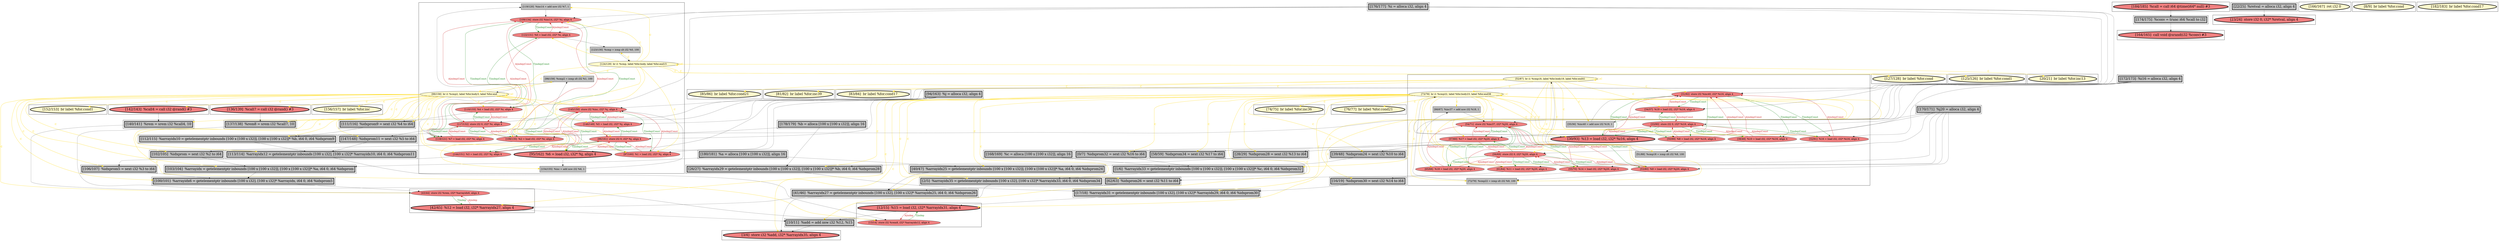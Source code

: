 
digraph G {



node394->node408 [style=solid,color=gold,label="C",penwidth=1.0,fontcolor=gold ]
node394->node399 [style=solid,color=gold,label="C",penwidth=1.0,fontcolor=gold ]
node408->node397 [style=solid,color=forestgreen,label="T|indep|Const",penwidth=1.0,fontcolor=forestgreen ]
node371->node378 [style=solid,color=black,label="",penwidth=0.5,fontcolor=black ]
node368->node369 [style=solid,color=forestgreen,label="T|indep|Const",penwidth=1.0,fontcolor=forestgreen ]
node394->node441 [style=solid,color=gold,label="C",penwidth=1.0,fontcolor=gold ]
node378->node379 [style=solid,color=forestgreen,label="T|indep|Const",penwidth=1.0,fontcolor=forestgreen ]
node379->node375 [style=solid,color=firebrick3,label="A|indep|Const",penwidth=1.0,fontcolor=firebrick3 ]
node375->node379 [style=solid,color=forestgreen,label="T|indep|Const",penwidth=1.0,fontcolor=forestgreen ]
node382->node375 [style=solid,color=firebrick3,label="A|indep|Const",penwidth=1.0,fontcolor=firebrick3 ]
node354->node353 [style=solid,color=firebrick3,label="A|indep",penwidth=1.0,fontcolor=firebrick3 ]
node375->node382 [style=solid,color=forestgreen,label="T|indep|Const",penwidth=1.0,fontcolor=forestgreen ]
node372->node377 [style=solid,color=gold,label="C",penwidth=1.0,fontcolor=gold ]
node384->node368 [style=solid,color=firebrick3,label="A|indep|Const",penwidth=1.0,fontcolor=firebrick3 ]
node385->node368 [style=solid,color=firebrick3,label="A|indep|Const",penwidth=1.0,fontcolor=firebrick3 ]
node375->node380 [style=solid,color=forestgreen,label="T|indep|Const",penwidth=1.0,fontcolor=forestgreen ]
node435->node434 [style=solid,color=black,label="",penwidth=0.5,fontcolor=black ]
node364->node362 [style=solid,color=black,label="",penwidth=0.5,fontcolor=black ]
node404->node386 [style=solid,color=gold,label="C",penwidth=1.0,fontcolor=gold ]
node374->node377 [style=solid,color=firebrick3,label="A|indep|Const",penwidth=1.0,fontcolor=firebrick3 ]
node377->node374 [style=solid,color=forestgreen,label="T|indep|Const",penwidth=1.0,fontcolor=forestgreen ]
node359->node355 [style=solid,color=black,label="",penwidth=0.5,fontcolor=black ]
node368->node384 [style=solid,color=forestgreen,label="T|indep|Const",penwidth=1.0,fontcolor=forestgreen ]
node431->node410 [style=solid,color=black,label="",penwidth=0.5,fontcolor=black ]
node378->node380 [style=solid,color=forestgreen,label="T|indep|Const",penwidth=1.0,fontcolor=forestgreen ]
node420->node362 [style=solid,color=black,label="",penwidth=0.5,fontcolor=black ]
node392->node409 [style=solid,color=black,label="",penwidth=0.5,fontcolor=black ]
node381->node375 [style=solid,color=firebrick3,label="A|indep|Const",penwidth=1.0,fontcolor=firebrick3 ]
node375->node381 [style=solid,color=forestgreen,label="T|indep|Const",penwidth=1.0,fontcolor=forestgreen ]
node393->node409 [style=solid,color=firebrick3,label="A|indep|Const",penwidth=1.0,fontcolor=firebrick3 ]
node360->node361 [style=solid,color=forestgreen,label="T|indep",penwidth=1.0,fontcolor=forestgreen ]
node410->node393 [style=solid,color=forestgreen,label="T|indep|Const",penwidth=1.0,fontcolor=forestgreen ]
node403->node408 [style=solid,color=firebrick3,label="A|indep|Const",penwidth=1.0,fontcolor=firebrick3 ]
node399->node408 [style=solid,color=firebrick3,label="A|indep|Const",penwidth=1.0,fontcolor=firebrick3 ]
node408->node399 [style=solid,color=forestgreen,label="T|indep|Const",penwidth=1.0,fontcolor=forestgreen ]
node407->node410 [style=solid,color=firebrick3,label="A|indep|Const",penwidth=1.0,fontcolor=firebrick3 ]
node409->node407 [style=solid,color=forestgreen,label="T|indep|Const",penwidth=1.0,fontcolor=forestgreen ]
node369->node368 [style=solid,color=firebrick3,label="A|indep|Const",penwidth=1.0,fontcolor=firebrick3 ]
node440->node367 [style=solid,color=black,label="",penwidth=0.5,fontcolor=black ]
node365->node349 [style=solid,color=black,label="",penwidth=0.5,fontcolor=black ]
node387->node368 [style=solid,color=black,label="",penwidth=0.5,fontcolor=black ]
node409->node393 [style=solid,color=forestgreen,label="T|indep|Const",penwidth=1.0,fontcolor=forestgreen ]
node401->node409 [style=solid,color=firebrick3,label="A|indep|Const",penwidth=1.0,fontcolor=firebrick3 ]
node395->node406 [style=solid,color=black,label="",penwidth=0.5,fontcolor=black ]
node355->node354 [style=solid,color=black,label="",penwidth=0.5,fontcolor=black ]
node402->node394 [style=solid,color=black,label="",penwidth=0.5,fontcolor=black ]
node394->node402 [style=solid,color=gold,label="C",penwidth=1.0,fontcolor=gold ]
node377->node384 [style=solid,color=forestgreen,label="T|indep|Const",penwidth=1.0,fontcolor=forestgreen ]
node404->node349 [style=solid,color=gold,label="C",penwidth=1.0,fontcolor=gold ]
node433->node435 [style=solid,color=black,label="",penwidth=0.5,fontcolor=black ]
node432->node439 [style=solid,color=black,label="",penwidth=0.5,fontcolor=black ]
node404->node406 [style=solid,color=gold,label="C",penwidth=1.0,fontcolor=gold ]
node404->node359 [style=solid,color=gold,label="C",penwidth=1.0,fontcolor=gold ]
node379->node373 [style=solid,color=black,label="",penwidth=0.5,fontcolor=black ]
node398->node416 [style=solid,color=black,label="",penwidth=0.5,fontcolor=black ]
node384->node437 [style=solid,color=black,label="",penwidth=0.5,fontcolor=black ]
node390->node425 [style=solid,color=black,label="",penwidth=0.5,fontcolor=black ]
node369->node366 [style=solid,color=black,label="",penwidth=0.5,fontcolor=black ]
node408->node405 [style=solid,color=forestgreen,label="T|indep|Const",penwidth=1.0,fontcolor=forestgreen ]
node358->node355 [style=solid,color=black,label="",penwidth=0.5,fontcolor=black ]
node373->node372 [style=solid,color=black,label="",penwidth=0.5,fontcolor=black ]
node362->node367 [style=solid,color=black,label="",penwidth=0.5,fontcolor=black ]
node374->node368 [style=solid,color=firebrick3,label="A|indep|Const",penwidth=1.0,fontcolor=firebrick3 ]
node376->node353 [style=solid,color=gold,label="C",penwidth=1.0,fontcolor=gold ]
node404->node416 [style=solid,color=gold,label="C",penwidth=1.0,fontcolor=gold ]
node396->node397 [style=solid,color=forestgreen,label="T|indep|Const",penwidth=1.0,fontcolor=forestgreen ]
node372->node373 [style=solid,color=gold,label="C",penwidth=1.0,fontcolor=gold ]
node404->node362 [style=solid,color=gold,label="C",penwidth=1.0,fontcolor=gold ]
node404->node440 [style=solid,color=gold,label="C",penwidth=1.0,fontcolor=gold ]
node404->node361 [style=solid,color=gold,label="C",penwidth=1.0,fontcolor=gold ]
node376->node369 [style=solid,color=gold,label="C",penwidth=1.0,fontcolor=gold ]
node404->node398 [style=solid,color=gold,label="C",penwidth=1.0,fontcolor=gold ]
node404->node407 [style=solid,color=gold,label="C",penwidth=1.0,fontcolor=gold ]
node368->node385 [style=solid,color=forestgreen,label="T|indep|Const",penwidth=1.0,fontcolor=forestgreen ]
node394->node394 [style=solid,color=gold,label="C",penwidth=1.0,fontcolor=gold ]
node404->node352 [style=solid,color=gold,label="C",penwidth=1.0,fontcolor=gold ]
node376->node374 [style=solid,color=gold,label="C",penwidth=1.0,fontcolor=gold ]
node361->node360 [style=solid,color=firebrick3,label="A|indep",penwidth=1.0,fontcolor=firebrick3 ]
node406->node404 [style=solid,color=black,label="",penwidth=0.5,fontcolor=black ]
node404->node350 [style=solid,color=gold,label="C",penwidth=1.0,fontcolor=gold ]
node404->node413 [style=solid,color=gold,label="C",penwidth=1.0,fontcolor=gold ]
node372->node372 [style=solid,color=gold,label="C",penwidth=1.0,fontcolor=gold ]
node404->node400 [style=solid,color=gold,label="C",penwidth=1.0,fontcolor=gold ]
node376->node432 [style=solid,color=gold,label="C",penwidth=1.0,fontcolor=gold ]
node394->node406 [style=solid,color=gold,label="C",penwidth=1.0,fontcolor=gold ]
node404->node358 [style=solid,color=gold,label="C",penwidth=1.0,fontcolor=gold ]
node422->node381 [style=solid,color=black,label="",penwidth=0.5,fontcolor=black ]
node394->node417 [style=solid,color=gold,label="C",penwidth=1.0,fontcolor=gold ]
node376->node437 [style=solid,color=gold,label="C",penwidth=1.0,fontcolor=gold ]
node439->node360 [style=solid,color=black,label="",penwidth=0.5,fontcolor=black ]
node404->node367 [style=solid,color=gold,label="C",penwidth=1.0,fontcolor=gold ]
node404->node418 [style=solid,color=gold,label="C",penwidth=1.0,fontcolor=gold ]
node395->node410 [style=solid,color=firebrick3,label="A|indep|Const",penwidth=1.0,fontcolor=firebrick3 ]
node391->node408 [style=solid,color=black,label="",penwidth=0.5,fontcolor=black ]
node403->node396 [style=solid,color=firebrick3,label="A|indep|Const",penwidth=1.0,fontcolor=firebrick3 ]
node376->node419 [style=solid,color=gold,label="C",penwidth=1.0,fontcolor=gold ]
node379->node378 [style=solid,color=firebrick3,label="A|indep|Const",penwidth=1.0,fontcolor=firebrick3 ]
node404->node401 [style=solid,color=gold,label="C",penwidth=1.0,fontcolor=gold ]
node361->node352 [style=solid,color=black,label="",penwidth=0.5,fontcolor=black ]
node393->node410 [style=solid,color=firebrick3,label="A|indep|Const",penwidth=1.0,fontcolor=firebrick3 ]
node372->node426 [style=solid,color=gold,label="C",penwidth=1.0,fontcolor=gold ]
node376->node439 [style=solid,color=gold,label="C",penwidth=1.0,fontcolor=gold ]
node404->node397 [style=solid,color=gold,label="C",penwidth=1.0,fontcolor=gold ]
node376->node434 [style=solid,color=gold,label="C",penwidth=1.0,fontcolor=gold ]
node437->node439 [style=solid,color=black,label="",penwidth=0.5,fontcolor=black ]
node431->node393 [style=solid,color=black,label="",penwidth=0.5,fontcolor=black ]
node372->node378 [style=solid,color=gold,label="C",penwidth=1.0,fontcolor=gold ]
node376->node366 [style=solid,color=gold,label="C",penwidth=1.0,fontcolor=gold ]
node378->node382 [style=solid,color=forestgreen,label="T|indep|Const",penwidth=1.0,fontcolor=forestgreen ]
node353->node354 [style=solid,color=forestgreen,label="T|indep",penwidth=1.0,fontcolor=forestgreen ]
node370->node368 [style=solid,color=black,label="",penwidth=0.5,fontcolor=black ]
node394->node421 [style=solid,color=gold,label="C",penwidth=1.0,fontcolor=gold ]
node389->node405 [style=solid,color=black,label="",penwidth=0.5,fontcolor=black ]
node377->node385 [style=solid,color=forestgreen,label="T|indep|Const",penwidth=1.0,fontcolor=forestgreen ]
node404->node403 [style=solid,color=gold,label="C",penwidth=1.0,fontcolor=gold ]
node385->node383 [style=solid,color=black,label="",penwidth=0.5,fontcolor=black ]
node434->node353 [style=solid,color=black,label="",penwidth=0.5,fontcolor=black ]
node376->node438 [style=solid,color=gold,label="C",penwidth=1.0,fontcolor=gold ]
node416->node359 [style=solid,color=black,label="",penwidth=0.5,fontcolor=black ]
node427->node413 [style=solid,color=black,label="",penwidth=0.5,fontcolor=black ]
node410->node400 [style=solid,color=forestgreen,label="T|indep|Const",penwidth=1.0,fontcolor=forestgreen ]
node438->node432 [style=solid,color=black,label="",penwidth=0.5,fontcolor=black ]
node376->node382 [style=solid,color=gold,label="C",penwidth=1.0,fontcolor=gold ]
node376->node435 [style=solid,color=gold,label="C",penwidth=1.0,fontcolor=gold ]
node404->node355 [style=solid,color=gold,label="C",penwidth=1.0,fontcolor=gold ]
node398->node408 [style=solid,color=firebrick3,label="A|indep|Const",penwidth=1.0,fontcolor=firebrick3 ]
node404->node392 [style=solid,color=gold,label="C",penwidth=1.0,fontcolor=gold ]
node395->node409 [style=solid,color=firebrick3,label="A|indep|Const",penwidth=1.0,fontcolor=firebrick3 ]
node376->node425 [style=solid,color=gold,label="C",penwidth=1.0,fontcolor=gold ]
node377->node369 [style=solid,color=forestgreen,label="T|indep|Const",penwidth=1.0,fontcolor=forestgreen ]
node376->node385 [style=solid,color=gold,label="C",penwidth=1.0,fontcolor=gold ]
node393->node365 [style=solid,color=black,label="",penwidth=0.5,fontcolor=black ]
node409->node400 [style=solid,color=forestgreen,label="T|indep|Const",penwidth=1.0,fontcolor=forestgreen ]
node404->node404 [style=solid,color=gold,label="C",penwidth=1.0,fontcolor=gold ]
node376->node360 [style=solid,color=gold,label="C",penwidth=1.0,fontcolor=gold ]
node376->node376 [style=solid,color=gold,label="C",penwidth=1.0,fontcolor=gold ]
node422->node379 [style=solid,color=black,label="",penwidth=0.5,fontcolor=black ]
node372->node371 [style=solid,color=gold,label="C",penwidth=1.0,fontcolor=gold ]
node408->node398 [style=solid,color=forestgreen,label="T|indep|Const",penwidth=1.0,fontcolor=forestgreen ]
node398->node396 [style=solid,color=firebrick3,label="A|indep|Const",penwidth=1.0,fontcolor=firebrick3 ]
node400->node440 [style=solid,color=black,label="",penwidth=0.5,fontcolor=black ]
node410->node395 [style=solid,color=forestgreen,label="T|indep|Const",penwidth=1.0,fontcolor=forestgreen ]
node366->node434 [style=solid,color=black,label="",penwidth=0.5,fontcolor=black ]
node376->node411 [style=solid,color=gold,label="C",penwidth=1.0,fontcolor=gold ]
node372->node381 [style=solid,color=gold,label="C",penwidth=1.0,fontcolor=gold ]
node410->node407 [style=solid,color=forestgreen,label="T|indep|Const",penwidth=1.0,fontcolor=forestgreen ]
node389->node398 [style=solid,color=black,label="",penwidth=0.5,fontcolor=black ]
node381->node371 [style=solid,color=black,label="",penwidth=0.5,fontcolor=black ]
node372->node376 [style=solid,color=gold,label="C",penwidth=1.0,fontcolor=gold ]
node372->node385 [style=solid,color=gold,label="C",penwidth=1.0,fontcolor=gold ]
node372->node430 [style=solid,color=gold,label="C",penwidth=1.0,fontcolor=gold ]
node397->node408 [style=solid,color=firebrick3,label="A|indep|Const",penwidth=1.0,fontcolor=firebrick3 ]
node376->node390 [style=solid,color=gold,label="C",penwidth=1.0,fontcolor=gold ]
node376->node436 [style=solid,color=gold,label="C",penwidth=1.0,fontcolor=gold ]
node409->node395 [style=solid,color=forestgreen,label="T|indep|Const",penwidth=1.0,fontcolor=forestgreen ]
node380->node378 [style=solid,color=firebrick3,label="A|indep|Const",penwidth=1.0,fontcolor=firebrick3 ]
node394->node395 [style=solid,color=gold,label="C",penwidth=1.0,fontcolor=gold ]
node404->node412 [style=solid,color=gold,label="C",penwidth=1.0,fontcolor=gold ]
node404->node354 [style=solid,color=gold,label="C",penwidth=1.0,fontcolor=gold ]
node404->node409 [style=solid,color=gold,label="C",penwidth=1.0,fontcolor=gold ]
node404->node365 [style=solid,color=gold,label="C",penwidth=1.0,fontcolor=gold ]
node408->node403 [style=solid,color=forestgreen,label="T|indep|Const",penwidth=1.0,fontcolor=forestgreen ]
node409->node401 [style=solid,color=forestgreen,label="T|indep|Const",penwidth=1.0,fontcolor=forestgreen ]
node387->node377 [style=solid,color=black,label="",penwidth=0.5,fontcolor=black ]
node376->node433 [style=solid,color=gold,label="C",penwidth=1.0,fontcolor=gold ]
node404->node393 [style=solid,color=gold,label="C",penwidth=1.0,fontcolor=gold ]
node399->node396 [style=solid,color=firebrick3,label="A|indep|Const",penwidth=1.0,fontcolor=firebrick3 ]
node396->node399 [style=solid,color=forestgreen,label="T|indep|Const",penwidth=1.0,fontcolor=forestgreen ]
node376->node380 [style=solid,color=gold,label="C",penwidth=1.0,fontcolor=gold ]
node411->node414 [style=solid,color=black,label="",penwidth=0.5,fontcolor=black ]
node384->node377 [style=solid,color=firebrick3,label="A|indep|Const",penwidth=1.0,fontcolor=firebrick3 ]
node376->node383 [style=solid,color=gold,label="C",penwidth=1.0,fontcolor=gold ]
node394->node405 [style=solid,color=gold,label="C",penwidth=1.0,fontcolor=gold ]
node397->node396 [style=solid,color=firebrick3,label="A|indep|Const",penwidth=1.0,fontcolor=firebrick3 ]
node383->node376 [style=solid,color=black,label="",penwidth=0.5,fontcolor=black ]
node410->node401 [style=solid,color=forestgreen,label="T|indep|Const",penwidth=1.0,fontcolor=forestgreen ]
node425->node353 [style=solid,color=black,label="",penwidth=0.5,fontcolor=black ]
node404->node395 [style=solid,color=gold,label="C",penwidth=1.0,fontcolor=gold ]
node389->node408 [style=solid,color=black,label="",penwidth=0.5,fontcolor=black ]
node376->node384 [style=solid,color=gold,label="C",penwidth=1.0,fontcolor=gold ]
node394->node391 [style=solid,color=gold,label="C",penwidth=1.0,fontcolor=gold ]
node394->node410 [style=solid,color=gold,label="C",penwidth=1.0,fontcolor=gold ]
node423->node429 [style=solid,color=black,label="",penwidth=0.5,fontcolor=black ]
node372->node356 [style=solid,color=gold,label="C",penwidth=1.0,fontcolor=gold ]
node354->node352 [style=solid,color=black,label="",penwidth=0.5,fontcolor=black ]
node422->node380 [style=solid,color=black,label="",penwidth=0.5,fontcolor=black ]
node424->node435 [style=solid,color=black,label="",penwidth=0.5,fontcolor=black ]
node404->node364 [style=solid,color=gold,label="C",penwidth=1.0,fontcolor=gold ]
node352->node412 [style=solid,color=black,label="",penwidth=0.5,fontcolor=black ]
node367->node361 [style=solid,color=black,label="",penwidth=0.5,fontcolor=black ]
node407->node358 [style=solid,color=black,label="",penwidth=0.5,fontcolor=black ]
node385->node377 [style=solid,color=firebrick3,label="A|indep|Const",penwidth=1.0,fontcolor=firebrick3 ]
node369->node377 [style=solid,color=firebrick3,label="A|indep|Const",penwidth=1.0,fontcolor=firebrick3 ]
node378->node381 [style=solid,color=forestgreen,label="T|indep|Const",penwidth=1.0,fontcolor=forestgreen ]
node407->node409 [style=solid,color=firebrick3,label="A|indep|Const",penwidth=1.0,fontcolor=firebrick3 ]
node422->node382 [style=solid,color=black,label="",penwidth=0.5,fontcolor=black ]
node389->node397 [style=solid,color=black,label="",penwidth=0.5,fontcolor=black ]
node387->node385 [style=solid,color=black,label="",penwidth=0.5,fontcolor=black ]
node389->node396 [style=solid,color=black,label="",penwidth=0.5,fontcolor=black ]
node376->node368 [style=solid,color=gold,label="C",penwidth=1.0,fontcolor=gold ]
node387->node369 [style=solid,color=black,label="",penwidth=0.5,fontcolor=black ]
node394->node404 [style=solid,color=gold,label="C",penwidth=1.0,fontcolor=gold ]
node400->node409 [style=solid,color=firebrick3,label="A|indep|Const",penwidth=1.0,fontcolor=firebrick3 ]
node382->node433 [style=solid,color=black,label="",penwidth=0.5,fontcolor=black ]
node387->node384 [style=solid,color=black,label="",penwidth=0.5,fontcolor=black ]
node396->node398 [style=solid,color=forestgreen,label="T|indep|Const",penwidth=1.0,fontcolor=forestgreen ]
node382->node378 [style=solid,color=firebrick3,label="A|indep|Const",penwidth=1.0,fontcolor=firebrick3 ]
node415->node423 [style=solid,color=black,label="",penwidth=0.5,fontcolor=black ]
node414->node360 [style=solid,color=black,label="",penwidth=0.5,fontcolor=black ]
node372->node379 [style=solid,color=gold,label="C",penwidth=1.0,fontcolor=gold ]
node422->node375 [style=solid,color=black,label="",penwidth=0.5,fontcolor=black ]
node399->node391 [style=solid,color=black,label="",penwidth=0.5,fontcolor=black ]
node431->node395 [style=solid,color=black,label="",penwidth=0.5,fontcolor=black ]
node405->node402 [style=solid,color=black,label="",penwidth=0.5,fontcolor=black ]
node380->node438 [style=solid,color=black,label="",penwidth=0.5,fontcolor=black ]
node389->node399 [style=solid,color=black,label="",penwidth=0.5,fontcolor=black ]
node422->node378 [style=solid,color=black,label="",penwidth=0.5,fontcolor=black ]
node372->node383 [style=solid,color=gold,label="C",penwidth=1.0,fontcolor=gold ]
node401->node392 [style=solid,color=black,label="",penwidth=0.5,fontcolor=black ]
node349->node412 [style=solid,color=black,label="",penwidth=0.5,fontcolor=black ]
node350->node413 [style=solid,color=black,label="",penwidth=0.5,fontcolor=black ]
node401->node410 [style=solid,color=firebrick3,label="A|indep|Const",penwidth=1.0,fontcolor=firebrick3 ]
node424->node359 [style=solid,color=black,label="",penwidth=0.5,fontcolor=black ]
node431->node409 [style=solid,color=black,label="",penwidth=0.5,fontcolor=black ]
node396->node403 [style=solid,color=forestgreen,label="T|indep|Const",penwidth=1.0,fontcolor=forestgreen ]
node413->node349 [style=solid,color=black,label="",penwidth=0.5,fontcolor=black ]
node405->node396 [style=solid,color=firebrick3,label="A|indep|Const",penwidth=1.0,fontcolor=firebrick3 ]
node380->node375 [style=solid,color=firebrick3,label="A|indep|Const",penwidth=1.0,fontcolor=firebrick3 ]
node396->node405 [style=solid,color=forestgreen,label="T|indep|Const",penwidth=1.0,fontcolor=forestgreen ]
node368->node374 [style=solid,color=forestgreen,label="T|indep|Const",penwidth=1.0,fontcolor=forestgreen ]
node400->node410 [style=solid,color=firebrick3,label="A|indep|Const",penwidth=1.0,fontcolor=firebrick3 ]
node405->node408 [style=solid,color=firebrick3,label="A|indep|Const",penwidth=1.0,fontcolor=firebrick3 ]
node389->node403 [style=solid,color=black,label="",penwidth=0.5,fontcolor=black ]
node374->node370 [style=solid,color=black,label="",penwidth=0.5,fontcolor=black ]
node387->node374 [style=solid,color=black,label="",penwidth=0.5,fontcolor=black ]
node376->node414 [style=solid,color=gold,label="C",penwidth=1.0,fontcolor=gold ]
node431->node400 [style=solid,color=black,label="",penwidth=0.5,fontcolor=black ]
node431->node407 [style=solid,color=black,label="",penwidth=0.5,fontcolor=black ]
node381->node378 [style=solid,color=firebrick3,label="A|indep|Const",penwidth=1.0,fontcolor=firebrick3 ]
node431->node401 [style=solid,color=black,label="",penwidth=0.5,fontcolor=black ]
node397->node364 [style=solid,color=black,label="",penwidth=0.5,fontcolor=black ]
node357->node363 [style=solid,color=black,label="",penwidth=0.5,fontcolor=black ]
node420->node432 [style=solid,color=black,label="",penwidth=0.5,fontcolor=black ]
node376->node370 [style=solid,color=gold,label="C",penwidth=1.0,fontcolor=gold ]
node403->node350 [style=solid,color=black,label="",penwidth=0.5,fontcolor=black ]


subgraph cluster53 {


node440 [penwidth=3.0,fontsize=20,fillcolor=grey,label="[62/63]  %idxprom26 = sext i32 %11 to i64",shape=rectangle,style=filled ]



}

subgraph cluster51 {


node438 [penwidth=3.0,fontsize=20,fillcolor=grey,label="[102/105]  %idxprom = sext i32 %2 to i64",shape=rectangle,style=filled ]



}

subgraph cluster50 {


node437 [penwidth=3.0,fontsize=20,fillcolor=grey,label="[106/107]  %idxprom5 = sext i32 %3 to i64",shape=rectangle,style=filled ]



}

subgraph cluster49 {


node436 [penwidth=3.0,fontsize=20,fillcolor=lemonchiffon,label="[156/157]  br label %for.inc",shape=ellipse,style=filled ]



}

subgraph cluster45 {


node432 [penwidth=3.0,fontsize=20,fillcolor=grey,label="[103/104]  %arrayidx = getelementptr inbounds [100 x [100 x i32]], [100 x [100 x i32]]* %a, i64 0, i64 %idxprom",shape=rectangle,style=filled ]



}

subgraph cluster41 {


node428 [penwidth=3.0,fontsize=20,fillcolor=lemonchiffon,label="[166/167]  ret i32 0",shape=ellipse,style=filled ]



}

subgraph cluster39 {


node426 [penwidth=3.0,fontsize=20,fillcolor=lemonchiffon,label="[127/128]  br label %for.cond",shape=ellipse,style=filled ]



}

subgraph cluster38 {


node425 [penwidth=3.0,fontsize=20,fillcolor=grey,label="[137/138]  %rem8 = srem i32 %call7, 10",shape=rectangle,style=filled ]



}

subgraph cluster46 {


node433 [penwidth=3.0,fontsize=20,fillcolor=grey,label="[111/116]  %idxprom9 = sext i32 %4 to i64",shape=rectangle,style=filled ]



}

subgraph cluster37 {


node424 [penwidth=3.0,fontsize=20,fillcolor=grey,label="[178/179]  %b = alloca [100 x [100 x i32]], align 16",shape=rectangle,style=filled ]



}

subgraph cluster36 {


node423 [penwidth=3.0,fontsize=20,fillcolor=grey,label="[174/175]  %conv = trunc i64 %call to i32",shape=rectangle,style=filled ]



}

subgraph cluster15 {


node366 [penwidth=3.0,fontsize=20,fillcolor=grey,label="[147/148]  %idxprom11 = sext i32 %5 to i64",shape=rectangle,style=filled ]



}

subgraph cluster40 {


node427 [penwidth=3.0,fontsize=20,fillcolor=grey,label="[168/169]  %c = alloca [100 x [100 x i32]], align 16",shape=rectangle,style=filled ]



}

subgraph cluster35 {


node422 [penwidth=3.0,fontsize=20,fillcolor=grey,label="[176/177]  %i = alloca i32, align 4",shape=rectangle,style=filled ]



}

subgraph cluster54 {


node441 [penwidth=3.0,fontsize=20,fillcolor=lemonchiffon,label="[85/86]  br label %for.cond21",shape=ellipse,style=filled ]



}

subgraph cluster42 {


node429 [penwidth=3.0,fontsize=20,fillcolor=lightcoral,label="[164/165]  call void @srand(i32 %conv) #3",shape=ellipse,style=filled ]



}

subgraph cluster11 {


node362 [penwidth=3.0,fontsize=20,fillcolor=grey,label="[40/47]  %arrayidx25 = getelementptr inbounds [100 x [100 x i32]], [100 x [100 x i32]]* %a, i64 0, i64 %idxprom24",shape=rectangle,style=filled ]



}

subgraph cluster43 {


node430 [penwidth=3.0,fontsize=20,fillcolor=lemonchiffon,label="[125/126]  br label %for.cond1",shape=ellipse,style=filled ]



}

subgraph cluster19 {


node387 [penwidth=3.0,fontsize=20,fillcolor=grey,label="[94/163]  %j = alloca i32, align 4",shape=rectangle,style=filled ]



}

subgraph cluster9 {


node359 [penwidth=3.0,fontsize=20,fillcolor=grey,label="[26/27]  %arrayidx29 = getelementptr inbounds [100 x [100 x i32]], [100 x [100 x i32]]* %b, i64 0, i64 %idxprom28",shape=rectangle,style=filled ]



}

subgraph cluster52 {


node439 [penwidth=3.0,fontsize=20,fillcolor=grey,label="[100/101]  %arrayidx6 = getelementptr inbounds [100 x i32], [100 x i32]* %arrayidx, i64 0, i64 %idxprom5",shape=rectangle,style=filled ]



}

subgraph cluster8 {


node358 [penwidth=3.0,fontsize=20,fillcolor=grey,label="[16/19]  %idxprom30 = sext i32 %14 to i64",shape=rectangle,style=filled ]



}

subgraph cluster10 {


node361 [penwidth=3.0,fontsize=20,fillcolor=lightcoral,label="[42/45]  %12 = load i32, i32* %arrayidx27, align 4",shape=ellipse,style=filled ]
node360 [fillcolor=lightcoral,label="[43/44]  store i32 %rem, i32* %arrayidx6, align 4",shape=ellipse,style=filled ]



}

subgraph cluster23 {


node409 [fillcolor=lightcoral,label="[54/71]  store i32 %inc37, i32* %j20, align 4",shape=ellipse,style=filled ]
node407 [fillcolor=lightcoral,label="[55/70]  %14 = load i32, i32* %j20, align 4",shape=ellipse,style=filled ]
node410 [fillcolor=lightcoral,label="[56/69]  store i32 0, i32* %j20, align 4",shape=ellipse,style=filled ]
node396 [fillcolor=lightcoral,label="[33/90]  store i32 0, i32* %i16, align 4",shape=ellipse,style=filled ]
node393 [fillcolor=lightcoral,label="[57/60]  %17 = load i32, i32* %j20, align 4",shape=ellipse,style=filled ]
node404 [fillcolor=lemonchiffon,label="[73/78]  br i1 %cmp22, label %for.body23, label %for.end38",shape=ellipse,style=filled ]
node395 [fillcolor=lightcoral,label="[53/80]  %9 = load i32, i32* %j20, align 4",shape=ellipse,style=filled ]
node405 [fillcolor=lightcoral,label="[50/89]  %8 = load i32, i32* %i16, align 4",shape=ellipse,style=filled ]
node400 [fillcolor=lightcoral,label="[61/64]  %11 = load i32, i32* %j20, align 4",shape=ellipse,style=filled ]
node408 [fillcolor=lightcoral,label="[31/92]  store i32 %inc40, i32* %i16, align 4",shape=ellipse,style=filled ]
node394 [fillcolor=lemonchiffon,label="[52/87]  br i1 %cmp18, label %for.body19, label %for.end41",shape=ellipse,style=filled ]
node403 [fillcolor=lightcoral,label="[32/91]  %16 = load i32, i32* %i16, align 4",shape=ellipse,style=filled ]
node391 [fillcolor=grey,label="[35/36]  %inc40 = add nsw i32 %19, 1",shape=rectangle,style=filled ]
node392 [fillcolor=grey,label="[66/67]  %inc37 = add nsw i32 %18, 1",shape=rectangle,style=filled ]
node397 [fillcolor=lightcoral,label="[38/49]  %10 = load i32, i32* %i16, align 4",shape=ellipse,style=filled ]
node398 [penwidth=3.0,fontsize=20,fillcolor=lightcoral,label="[30/93]  %13 = load i32, i32* %i16, align 4",shape=ellipse,style=filled ]
node399 [fillcolor=lightcoral,label="[34/37]  %19 = load i32, i32* %i16, align 4",shape=ellipse,style=filled ]
node401 [fillcolor=lightcoral,label="[65/68]  %18 = load i32, i32* %j20, align 4",shape=ellipse,style=filled ]
node402 [fillcolor=grey,label="[51/88]  %cmp18 = icmp slt i32 %8, 100",shape=rectangle,style=filled ]
node406 [fillcolor=grey,label="[72/79]  %cmp22 = icmp slt i32 %9, 100",shape=rectangle,style=filled ]



}

subgraph cluster7 {


node357 [penwidth=3.0,fontsize=20,fillcolor=grey,label="[22/25]  %retval = alloca i32, align 4",shape=rectangle,style=filled ]



}

subgraph cluster14 {


node365 [penwidth=3.0,fontsize=20,fillcolor=grey,label="[58/59]  %idxprom34 = sext i32 %17 to i64",shape=rectangle,style=filled ]



}

subgraph cluster44 {


node431 [penwidth=3.0,fontsize=20,fillcolor=grey,label="[170/171]  %j20 = alloca i32, align 4",shape=rectangle,style=filled ]



}

subgraph cluster6 {


node356 [penwidth=3.0,fontsize=20,fillcolor=lemonchiffon,label="[20/21]  br label %for.inc13",shape=ellipse,style=filled ]



}

subgraph cluster30 {


node417 [penwidth=3.0,fontsize=20,fillcolor=lemonchiffon,label="[81/82]  br label %for.inc39",shape=ellipse,style=filled ]



}

subgraph cluster31 {


node418 [penwidth=3.0,fontsize=20,fillcolor=lemonchiffon,label="[74/75]  br label %for.inc36",shape=ellipse,style=filled ]



}

subgraph cluster0 {


node349 [penwidth=3.0,fontsize=20,fillcolor=grey,label="[2/5]  %arrayidx35 = getelementptr inbounds [100 x i32], [100 x i32]* %arrayidx33, i64 0, i64 %idxprom34",shape=rectangle,style=filled ]



}

subgraph cluster13 {


node364 [penwidth=3.0,fontsize=20,fillcolor=grey,label="[39/48]  %idxprom24 = sext i32 %10 to i64",shape=rectangle,style=filled ]



}

subgraph cluster5 {


node355 [penwidth=3.0,fontsize=20,fillcolor=grey,label="[17/18]  %arrayidx31 = getelementptr inbounds [100 x i32], [100 x i32]* %arrayidx29, i64 0, i64 %idxprom30",shape=rectangle,style=filled ]



}

subgraph cluster47 {


node434 [penwidth=3.0,fontsize=20,fillcolor=grey,label="[113/114]  %arrayidx12 = getelementptr inbounds [100 x i32], [100 x i32]* %arrayidx10, i64 0, i64 %idxprom11",shape=rectangle,style=filled ]



}

subgraph cluster1 {


node350 [penwidth=3.0,fontsize=20,fillcolor=grey,label="[0/7]  %idxprom32 = sext i32 %16 to i64",shape=rectangle,style=filled ]



}

subgraph cluster32 {


node419 [penwidth=3.0,fontsize=20,fillcolor=lemonchiffon,label="[152/153]  br label %for.cond1",shape=ellipse,style=filled ]



}

subgraph cluster3 {


node352 [penwidth=3.0,fontsize=20,fillcolor=grey,label="[10/11]  %add = add nsw i32 %12, %15",shape=rectangle,style=filled ]



}

subgraph cluster48 {


node435 [penwidth=3.0,fontsize=20,fillcolor=grey,label="[112/115]  %arrayidx10 = getelementptr inbounds [100 x [100 x i32]], [100 x [100 x i32]]* %b, i64 0, i64 %idxprom9",shape=rectangle,style=filled ]



}

subgraph cluster4 {


node354 [penwidth=3.0,fontsize=20,fillcolor=lightcoral,label="[12/15]  %15 = load i32, i32* %arrayidx31, align 4",shape=ellipse,style=filled ]
node353 [fillcolor=lightcoral,label="[13/14]  store i32 %rem8, i32* %arrayidx12, align 4",shape=ellipse,style=filled ]



}

subgraph cluster17 {


node385 [fillcolor=lightcoral,label="[97/160]  %1 = load i32, i32* %j, align 4",shape=ellipse,style=filled ]
node384 [fillcolor=lightcoral,label="[144/151]  %3 = load i32, i32* %j, align 4",shape=ellipse,style=filled ]
node373 [fillcolor=grey,label="[123/130]  %cmp = icmp slt i32 %0, 100",shape=rectangle,style=filled ]
node369 [fillcolor=lightcoral,label="[146/149]  %5 = load i32, i32* %j, align 4",shape=ellipse,style=filled ]
node375 [fillcolor=lightcoral,label="[117/132]  store i32 0, i32* %i, align 4",shape=ellipse,style=filled ]
node381 [fillcolor=lightcoral,label="[118/121]  %7 = load i32, i32* %i, align 4",shape=ellipse,style=filled ]
node372 [fillcolor=lemonchiffon,label="[124/129]  br i1 %cmp, label %for.body, label %for.end15",shape=ellipse,style=filled ]
node371 [fillcolor=grey,label="[119/120]  %inc14 = add nsw i32 %7, 1",shape=rectangle,style=filled ]
node374 [penwidth=3.0,fontsize=20,fillcolor=lightcoral,label="[95/162]  %6 = load i32, i32* %j, align 4",shape=ellipse,style=filled ]
node370 [fillcolor=grey,label="[154/155]  %inc = add nsw i32 %6, 1",shape=rectangle,style=filled ]
node368 [fillcolor=lightcoral,label="[145/150]  store i32 %inc, i32* %j, align 4",shape=ellipse,style=filled ]
node376 [fillcolor=lemonchiffon,label="[99/158]  br i1 %cmp2, label %for.body3, label %for.end",shape=ellipse,style=filled ]
node382 [fillcolor=lightcoral,label="[110/133]  %4 = load i32, i32* %i, align 4",shape=ellipse,style=filled ]
node377 [fillcolor=lightcoral,label="[96/161]  store i32 0, i32* %j, align 4",shape=ellipse,style=filled ]
node378 [fillcolor=lightcoral,label="[109/134]  store i32 %inc14, i32* %i, align 4",shape=ellipse,style=filled ]
node379 [fillcolor=lightcoral,label="[122/131]  %0 = load i32, i32* %i, align 4",shape=ellipse,style=filled ]
node380 [fillcolor=lightcoral,label="[108/135]  %2 = load i32, i32* %i, align 4",shape=ellipse,style=filled ]
node383 [fillcolor=grey,label="[98/159]  %cmp2 = icmp slt i32 %1, 100",shape=rectangle,style=filled ]



}

subgraph cluster16 {


node367 [penwidth=3.0,fontsize=20,fillcolor=grey,label="[41/46]  %arrayidx27 = getelementptr inbounds [100 x i32], [100 x i32]* %arrayidx25, i64 0, i64 %idxprom26",shape=rectangle,style=filled ]



}

subgraph cluster2 {


node351 [penwidth=3.0,fontsize=20,fillcolor=lemonchiffon,label="[8/9]  br label %for.cond",shape=ellipse,style=filled ]



}

subgraph cluster34 {


node421 [penwidth=3.0,fontsize=20,fillcolor=lemonchiffon,label="[83/84]  br label %for.cond17",shape=ellipse,style=filled ]



}

subgraph cluster22 {


node390 [penwidth=3.0,fontsize=20,fillcolor=lightcoral,label="[136/139]  %call7 = call i32 @rand() #3",shape=ellipse,style=filled ]



}

subgraph cluster25 {


node412 [penwidth=3.0,fontsize=20,fillcolor=lightcoral,label="[3/4]  store i32 %add, i32* %arrayidx35, align 4",shape=ellipse,style=filled ]



}

subgraph cluster18 {


node386 [penwidth=3.0,fontsize=20,fillcolor=lemonchiffon,label="[76/77]  br label %for.cond21",shape=ellipse,style=filled ]



}

subgraph cluster29 {


node416 [penwidth=3.0,fontsize=20,fillcolor=grey,label="[28/29]  %idxprom28 = sext i32 %13 to i64",shape=rectangle,style=filled ]



}

subgraph cluster20 {


node388 [penwidth=3.0,fontsize=20,fillcolor=lemonchiffon,label="[182/183]  br label %for.cond17",shape=ellipse,style=filled ]



}

subgraph cluster26 {


node413 [penwidth=3.0,fontsize=20,fillcolor=grey,label="[1/6]  %arrayidx33 = getelementptr inbounds [100 x [100 x i32]], [100 x [100 x i32]]* %c, i64 0, i64 %idxprom32",shape=rectangle,style=filled ]



}

subgraph cluster24 {


node411 [penwidth=3.0,fontsize=20,fillcolor=lightcoral,label="[142/143]  %call4 = call i32 @rand() #3",shape=ellipse,style=filled ]



}

subgraph cluster28 {


node415 [penwidth=3.0,fontsize=20,fillcolor=lightcoral,label="[184/185]  %call = call i64 @time(i64* null) #3",shape=ellipse,style=filled ]



}

subgraph cluster27 {


node414 [penwidth=3.0,fontsize=20,fillcolor=grey,label="[140/141]  %rem = srem i32 %call4, 10",shape=rectangle,style=filled ]



}

subgraph cluster21 {


node389 [penwidth=3.0,fontsize=20,fillcolor=grey,label="[172/173]  %i16 = alloca i32, align 4",shape=rectangle,style=filled ]



}

subgraph cluster12 {


node363 [penwidth=3.0,fontsize=20,fillcolor=lightcoral,label="[23/24]  store i32 0, i32* %retval, align 4",shape=ellipse,style=filled ]



}

subgraph cluster33 {


node420 [penwidth=3.0,fontsize=20,fillcolor=grey,label="[180/181]  %a = alloca [100 x [100 x i32]], align 16",shape=rectangle,style=filled ]



}

}

